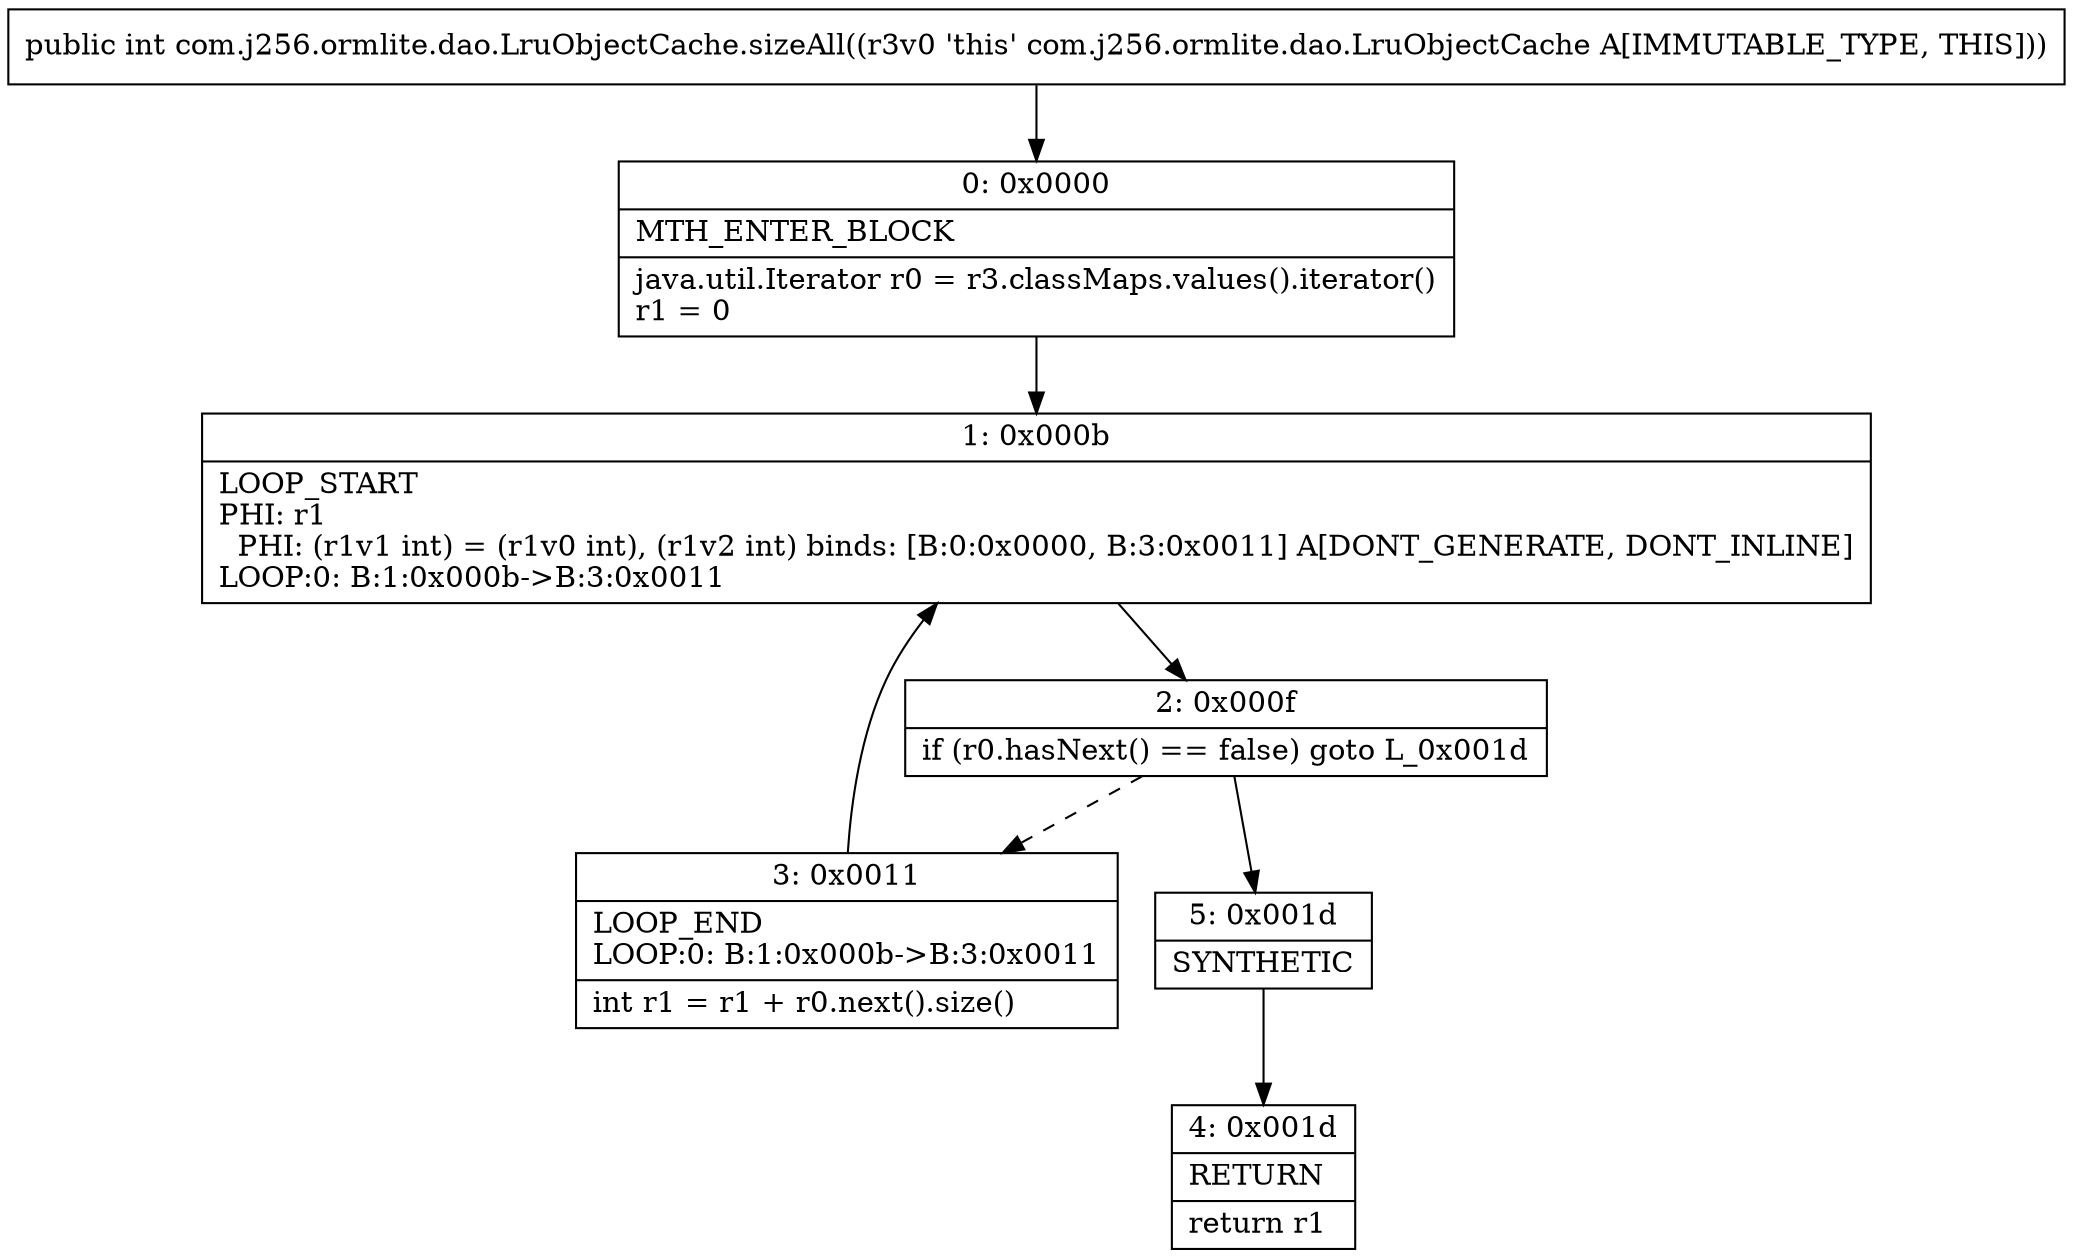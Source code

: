 digraph "CFG forcom.j256.ormlite.dao.LruObjectCache.sizeAll()I" {
Node_0 [shape=record,label="{0\:\ 0x0000|MTH_ENTER_BLOCK\l|java.util.Iterator r0 = r3.classMaps.values().iterator()\lr1 = 0\l}"];
Node_1 [shape=record,label="{1\:\ 0x000b|LOOP_START\lPHI: r1 \l  PHI: (r1v1 int) = (r1v0 int), (r1v2 int) binds: [B:0:0x0000, B:3:0x0011] A[DONT_GENERATE, DONT_INLINE]\lLOOP:0: B:1:0x000b\-\>B:3:0x0011\l}"];
Node_2 [shape=record,label="{2\:\ 0x000f|if (r0.hasNext() == false) goto L_0x001d\l}"];
Node_3 [shape=record,label="{3\:\ 0x0011|LOOP_END\lLOOP:0: B:1:0x000b\-\>B:3:0x0011\l|int r1 = r1 + r0.next().size()\l}"];
Node_4 [shape=record,label="{4\:\ 0x001d|RETURN\l|return r1\l}"];
Node_5 [shape=record,label="{5\:\ 0x001d|SYNTHETIC\l}"];
MethodNode[shape=record,label="{public int com.j256.ormlite.dao.LruObjectCache.sizeAll((r3v0 'this' com.j256.ormlite.dao.LruObjectCache A[IMMUTABLE_TYPE, THIS])) }"];
MethodNode -> Node_0;
Node_0 -> Node_1;
Node_1 -> Node_2;
Node_2 -> Node_3[style=dashed];
Node_2 -> Node_5;
Node_3 -> Node_1;
Node_5 -> Node_4;
}


